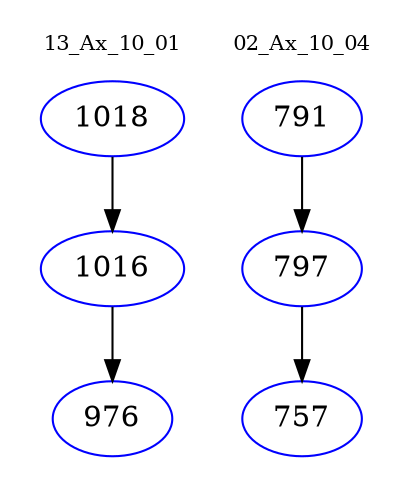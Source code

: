 digraph{
subgraph cluster_0 {
color = white
label = "13_Ax_10_01";
fontsize=10;
T0_1018 [label="1018", color="blue"]
T0_1018 -> T0_1016 [color="black"]
T0_1016 [label="1016", color="blue"]
T0_1016 -> T0_976 [color="black"]
T0_976 [label="976", color="blue"]
}
subgraph cluster_1 {
color = white
label = "02_Ax_10_04";
fontsize=10;
T1_791 [label="791", color="blue"]
T1_791 -> T1_797 [color="black"]
T1_797 [label="797", color="blue"]
T1_797 -> T1_757 [color="black"]
T1_757 [label="757", color="blue"]
}
}
